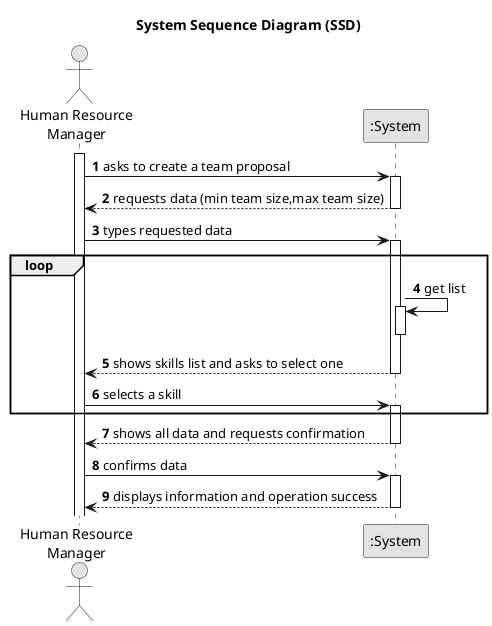 @startuml
skinparam monochrome true
skinparam packageStyle rectangle
skinparam shadowing false

title System Sequence Diagram (SSD)

autonumber

actor "Human Resource\nManager" as Manager
participant ":System" as System

activate Manager

    Manager -> System : asks to create a team proposal
    activate System

        System --> Manager : requests data (min team size,max team size)
    deactivate System

    Manager -> System : types requested data
    activate System

    loop
    System -> System : get list
    activate System
    deactivate System

        System --> Manager : shows skills list and asks to select one
        deactivate System

        Manager -> System : selects a skill
                activate System
    end

    System --> Manager : shows all data and requests confirmation
    deactivate System

    Manager -> System : confirms data
    activate System

        System --> Manager : displays information and operation success
    deactivate System

@enduml